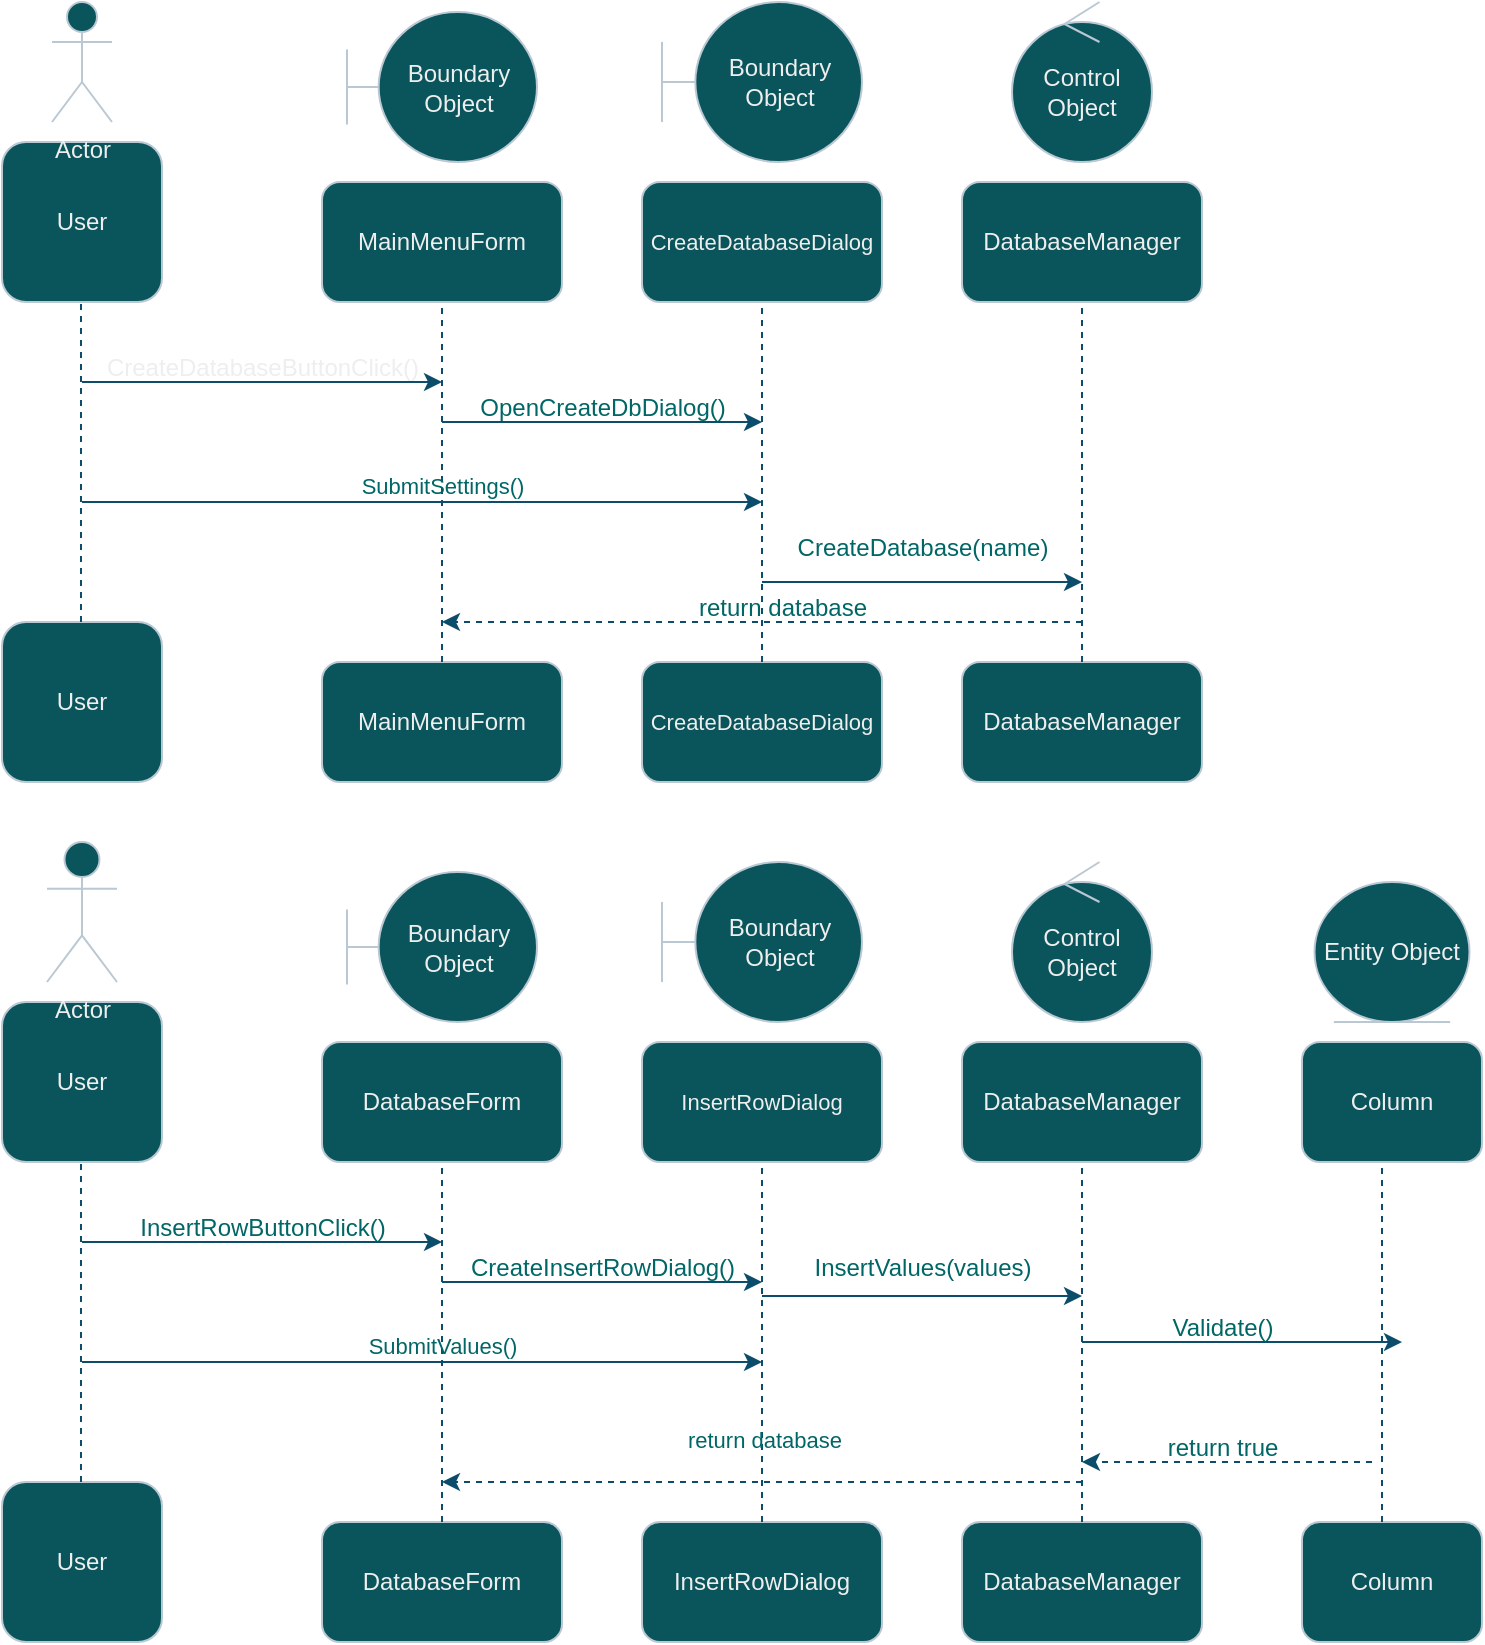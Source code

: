 <mxfile version="22.1.7" type="device">
  <diagram name="Сторінка-1" id="-kBWV_xa7_VIFWCBNMYT">
    <mxGraphModel dx="1362" dy="803" grid="1" gridSize="10" guides="1" tooltips="1" connect="1" arrows="1" fold="1" page="1" pageScale="1" pageWidth="827" pageHeight="1169" math="0" shadow="0">
      <root>
        <mxCell id="0" />
        <mxCell id="1" parent="0" />
        <mxCell id="9coYav3KC9tMrwDcC0KA-1" value="User" style="rounded=1;whiteSpace=wrap;html=1;container=0;labelBackgroundColor=none;fillColor=#09555B;strokeColor=#BAC8D3;fontColor=#EEEEEE;" parent="1" vertex="1">
          <mxGeometry x="40" y="320" width="80" height="80" as="geometry" />
        </mxCell>
        <mxCell id="9coYav3KC9tMrwDcC0KA-2" value="MainMenuForm" style="rounded=1;whiteSpace=wrap;html=1;container=0;labelBackgroundColor=none;fillColor=#09555B;strokeColor=#BAC8D3;fontColor=#EEEEEE;" parent="1" vertex="1">
          <mxGeometry x="200" y="340" width="120" height="60" as="geometry" />
        </mxCell>
        <mxCell id="9coYav3KC9tMrwDcC0KA-3" value="&lt;font style=&quot;font-size: 11px;&quot;&gt;CreateDatabaseDialog&lt;/font&gt;" style="rounded=1;whiteSpace=wrap;html=1;container=0;labelBackgroundColor=none;fillColor=#09555B;strokeColor=#BAC8D3;fontColor=#EEEEEE;" parent="1" vertex="1">
          <mxGeometry x="360" y="340" width="120" height="60" as="geometry" />
        </mxCell>
        <mxCell id="9coYav3KC9tMrwDcC0KA-4" value="DatabaseManager" style="rounded=1;whiteSpace=wrap;html=1;container=0;labelBackgroundColor=none;fillColor=#09555B;strokeColor=#BAC8D3;fontColor=#EEEEEE;" parent="1" vertex="1">
          <mxGeometry x="520" y="340" width="120" height="60" as="geometry" />
        </mxCell>
        <mxCell id="9coYav3KC9tMrwDcC0KA-5" value="DatabaseManager" style="rounded=1;whiteSpace=wrap;html=1;container=0;labelBackgroundColor=none;fillColor=#09555B;strokeColor=#BAC8D3;fontColor=#EEEEEE;" parent="1" vertex="1">
          <mxGeometry x="520" y="100" width="120" height="60" as="geometry" />
        </mxCell>
        <mxCell id="9coYav3KC9tMrwDcC0KA-6" value="&lt;font style=&quot;font-size: 11px;&quot;&gt;CreateDatabaseDialog&lt;/font&gt;" style="rounded=1;whiteSpace=wrap;html=1;container=0;labelBackgroundColor=none;fillColor=#09555B;strokeColor=#BAC8D3;fontColor=#EEEEEE;" parent="1" vertex="1">
          <mxGeometry x="360" y="100" width="120" height="60" as="geometry" />
        </mxCell>
        <mxCell id="9coYav3KC9tMrwDcC0KA-7" value="MainMenuForm" style="rounded=1;whiteSpace=wrap;html=1;container=0;labelBackgroundColor=none;fillColor=#09555B;strokeColor=#BAC8D3;fontColor=#EEEEEE;" parent="1" vertex="1">
          <mxGeometry x="200" y="100" width="120" height="60" as="geometry" />
        </mxCell>
        <mxCell id="9coYav3KC9tMrwDcC0KA-8" value="User" style="rounded=1;whiteSpace=wrap;html=1;container=0;labelBackgroundColor=none;fillColor=#09555B;strokeColor=#BAC8D3;fontColor=#EEEEEE;" parent="1" vertex="1">
          <mxGeometry x="40" y="80" width="80" height="80" as="geometry" />
        </mxCell>
        <mxCell id="9coYav3KC9tMrwDcC0KA-11" value="" style="endArrow=none;dashed=1;html=1;rounded=0;entryX=0.5;entryY=1;entryDx=0;entryDy=0;labelBackgroundColor=none;strokeColor=#0B4D6A;fontColor=default;" parent="1" edge="1">
          <mxGeometry width="50" height="50" relative="1" as="geometry">
            <mxPoint x="79.5" y="320" as="sourcePoint" />
            <mxPoint x="79.5" y="160" as="targetPoint" />
          </mxGeometry>
        </mxCell>
        <mxCell id="9coYav3KC9tMrwDcC0KA-13" value="" style="endArrow=none;dashed=1;html=1;rounded=0;entryX=0.5;entryY=1;entryDx=0;entryDy=0;labelBackgroundColor=none;strokeColor=#0B4D6A;fontColor=default;" parent="1" target="9coYav3KC9tMrwDcC0KA-6" edge="1">
          <mxGeometry width="50" height="50" relative="1" as="geometry">
            <mxPoint x="420" y="340" as="sourcePoint" />
            <mxPoint x="420" y="180" as="targetPoint" />
          </mxGeometry>
        </mxCell>
        <mxCell id="9coYav3KC9tMrwDcC0KA-14" value="" style="endArrow=none;dashed=1;html=1;rounded=0;entryX=0.5;entryY=1;entryDx=0;entryDy=0;exitX=0.5;exitY=0;exitDx=0;exitDy=0;labelBackgroundColor=none;strokeColor=#0B4D6A;fontColor=default;" parent="1" source="9coYav3KC9tMrwDcC0KA-4" target="9coYav3KC9tMrwDcC0KA-5" edge="1">
          <mxGeometry width="50" height="50" relative="1" as="geometry">
            <mxPoint x="430" y="350" as="sourcePoint" />
            <mxPoint x="430" y="190" as="targetPoint" />
            <Array as="points" />
          </mxGeometry>
        </mxCell>
        <mxCell id="9coYav3KC9tMrwDcC0KA-15" value="" style="endArrow=none;dashed=1;html=1;rounded=0;entryX=0.5;entryY=1;entryDx=0;entryDy=0;exitX=0.5;exitY=0;exitDx=0;exitDy=0;labelBackgroundColor=none;strokeColor=#0B4D6A;fontColor=default;" parent="1" source="9coYav3KC9tMrwDcC0KA-2" target="9coYav3KC9tMrwDcC0KA-7" edge="1">
          <mxGeometry width="50" height="50" relative="1" as="geometry">
            <mxPoint x="109.5" y="350" as="sourcePoint" />
            <mxPoint x="109.5" y="190" as="targetPoint" />
            <Array as="points" />
          </mxGeometry>
        </mxCell>
        <mxCell id="9coYav3KC9tMrwDcC0KA-30" value="SubmitSettings()" style="edgeLabel;html=1;align=center;verticalAlign=middle;resizable=0;points=[];container=0;labelBackgroundColor=none;fontColor=#006666;" parent="9coYav3KC9tMrwDcC0KA-15" vertex="1" connectable="0">
          <mxGeometry x="-0.022" relative="1" as="geometry">
            <mxPoint as="offset" />
          </mxGeometry>
        </mxCell>
        <mxCell id="9coYav3KC9tMrwDcC0KA-16" value="" style="endArrow=classic;html=1;rounded=0;labelBackgroundColor=none;strokeColor=#0B4D6A;fontColor=#006666;" parent="1" edge="1">
          <mxGeometry width="50" height="50" relative="1" as="geometry">
            <mxPoint x="80" y="200" as="sourcePoint" />
            <mxPoint x="260" y="200" as="targetPoint" />
            <Array as="points" />
          </mxGeometry>
        </mxCell>
        <mxCell id="9coYav3KC9tMrwDcC0KA-17" value="" style="endArrow=classic;html=1;rounded=0;labelBackgroundColor=none;strokeColor=#0B4D6A;fontColor=#006666;" parent="1" edge="1">
          <mxGeometry width="50" height="50" relative="1" as="geometry">
            <mxPoint x="420" y="300" as="sourcePoint" />
            <mxPoint x="580" y="300" as="targetPoint" />
            <Array as="points">
              <mxPoint x="520" y="300" />
            </Array>
          </mxGeometry>
        </mxCell>
        <mxCell id="9coYav3KC9tMrwDcC0KA-18" value="" style="endArrow=classic;html=1;rounded=0;labelBackgroundColor=none;strokeColor=#0B4D6A;fontColor=#006666;" parent="1" edge="1">
          <mxGeometry width="50" height="50" relative="1" as="geometry">
            <mxPoint x="80" y="260" as="sourcePoint" />
            <mxPoint x="420" y="260" as="targetPoint" />
          </mxGeometry>
        </mxCell>
        <mxCell id="9coYav3KC9tMrwDcC0KA-19" value="" style="endArrow=classic;html=1;rounded=0;labelBackgroundColor=none;strokeColor=#0B4D6A;fontColor=#006666;" parent="1" edge="1">
          <mxGeometry width="50" height="50" relative="1" as="geometry">
            <mxPoint x="260" y="220" as="sourcePoint" />
            <mxPoint x="420" y="220" as="targetPoint" />
            <Array as="points" />
          </mxGeometry>
        </mxCell>
        <mxCell id="9coYav3KC9tMrwDcC0KA-21" value="" style="endArrow=classic;html=1;rounded=0;dashed=1;labelBackgroundColor=none;strokeColor=#0B4D6A;fontColor=default;" parent="1" edge="1">
          <mxGeometry width="50" height="50" relative="1" as="geometry">
            <mxPoint x="580" y="320" as="sourcePoint" />
            <mxPoint x="260" y="320" as="targetPoint" />
          </mxGeometry>
        </mxCell>
        <mxCell id="9coYav3KC9tMrwDcC0KA-23" value="Actor" style="shape=umlActor;verticalLabelPosition=bottom;verticalAlign=top;html=1;container=0;labelBackgroundColor=none;fillColor=#09555B;strokeColor=#BAC8D3;fontColor=#EEEEEE;" parent="1" vertex="1">
          <mxGeometry x="65" y="10" width="30" height="60" as="geometry" />
        </mxCell>
        <mxCell id="9coYav3KC9tMrwDcC0KA-24" value="Boundary Object" style="shape=umlBoundary;whiteSpace=wrap;html=1;container=0;labelBackgroundColor=none;fillColor=#09555B;strokeColor=#BAC8D3;fontColor=#EEEEEE;" parent="1" vertex="1">
          <mxGeometry x="370" y="10" width="100" height="80" as="geometry" />
        </mxCell>
        <mxCell id="9coYav3KC9tMrwDcC0KA-25" value="Boundary Object" style="shape=umlBoundary;whiteSpace=wrap;html=1;container=0;labelBackgroundColor=none;fillColor=#09555B;strokeColor=#BAC8D3;fontColor=#EEEEEE;" parent="1" vertex="1">
          <mxGeometry x="212.5" y="15" width="95" height="75" as="geometry" />
        </mxCell>
        <mxCell id="9coYav3KC9tMrwDcC0KA-26" value="Control Object" style="ellipse;shape=umlControl;whiteSpace=wrap;html=1;container=0;labelBackgroundColor=none;fillColor=#09555B;strokeColor=#BAC8D3;fontColor=#EEEEEE;" parent="1" vertex="1">
          <mxGeometry x="545" y="10" width="70" height="80" as="geometry" />
        </mxCell>
        <mxCell id="9coYav3KC9tMrwDcC0KA-27" value="&lt;font color=&quot;#006666&quot;&gt;return database&lt;/font&gt;" style="text;html=1;align=center;verticalAlign=middle;resizable=0;points=[];autosize=1;strokeColor=none;fillColor=none;container=0;labelBackgroundColor=none;fontColor=#EEEEEE;" parent="1" vertex="1">
          <mxGeometry x="375" y="298" width="110" height="30" as="geometry" />
        </mxCell>
        <mxCell id="9coYav3KC9tMrwDcC0KA-28" value="CreateDatabase(name)" style="text;html=1;align=center;verticalAlign=middle;resizable=0;points=[];autosize=1;strokeColor=none;fillColor=none;container=0;labelBackgroundColor=none;fontColor=#006666;" parent="1" vertex="1">
          <mxGeometry x="425" y="268" width="150" height="30" as="geometry" />
        </mxCell>
        <mxCell id="9coYav3KC9tMrwDcC0KA-31" value="OpenCreateDbDialog()" style="text;html=1;align=center;verticalAlign=middle;resizable=0;points=[];autosize=1;strokeColor=none;fillColor=none;container=0;labelBackgroundColor=none;fontColor=#006666;" parent="1" vertex="1">
          <mxGeometry x="265" y="198" width="150" height="30" as="geometry" />
        </mxCell>
        <mxCell id="9coYav3KC9tMrwDcC0KA-32" value="CreateDatabaseButtonClick()" style="text;html=1;align=center;verticalAlign=middle;resizable=0;points=[];autosize=1;strokeColor=none;fillColor=none;container=0;labelBackgroundColor=none;fontColor=#EEEEEE;" parent="1" vertex="1">
          <mxGeometry x="80" y="178" width="180" height="30" as="geometry" />
        </mxCell>
        <mxCell id="9coYav3KC9tMrwDcC0KA-202" value="User" style="rounded=1;whiteSpace=wrap;html=1;labelBackgroundColor=none;fillColor=#09555B;strokeColor=#BAC8D3;fontColor=#EEEEEE;" parent="1" vertex="1">
          <mxGeometry x="40" y="750" width="80" height="80" as="geometry" />
        </mxCell>
        <mxCell id="9coYav3KC9tMrwDcC0KA-203" value="DatabaseForm" style="rounded=1;whiteSpace=wrap;html=1;labelBackgroundColor=none;fillColor=#09555B;strokeColor=#BAC8D3;fontColor=#EEEEEE;" parent="1" vertex="1">
          <mxGeometry x="200" y="770" width="120" height="60" as="geometry" />
        </mxCell>
        <mxCell id="9coYav3KC9tMrwDcC0KA-204" value="InsertRowDialog" style="rounded=1;whiteSpace=wrap;html=1;labelBackgroundColor=none;fillColor=#09555B;strokeColor=#BAC8D3;fontColor=#EEEEEE;" parent="1" vertex="1">
          <mxGeometry x="360" y="770" width="120" height="60" as="geometry" />
        </mxCell>
        <mxCell id="9coYav3KC9tMrwDcC0KA-205" value="DatabaseManager" style="rounded=1;whiteSpace=wrap;html=1;labelBackgroundColor=none;fillColor=#09555B;strokeColor=#BAC8D3;fontColor=#EEEEEE;" parent="1" vertex="1">
          <mxGeometry x="520" y="770" width="120" height="60" as="geometry" />
        </mxCell>
        <mxCell id="9coYav3KC9tMrwDcC0KA-206" value="DatabaseManager" style="rounded=1;whiteSpace=wrap;html=1;labelBackgroundColor=none;fillColor=#09555B;strokeColor=#BAC8D3;fontColor=#EEEEEE;" parent="1" vertex="1">
          <mxGeometry x="520" y="530" width="120" height="60" as="geometry" />
        </mxCell>
        <mxCell id="9coYav3KC9tMrwDcC0KA-207" value="&lt;span style=&quot;font-size: 11px;&quot;&gt;InsertRowDialog&lt;/span&gt;" style="rounded=1;whiteSpace=wrap;html=1;labelBackgroundColor=none;fillColor=#09555B;strokeColor=#BAC8D3;fontColor=#EEEEEE;" parent="1" vertex="1">
          <mxGeometry x="360" y="530" width="120" height="60" as="geometry" />
        </mxCell>
        <mxCell id="9coYav3KC9tMrwDcC0KA-208" value="DatabaseForm" style="rounded=1;whiteSpace=wrap;html=1;labelBackgroundColor=none;fillColor=#09555B;strokeColor=#BAC8D3;fontColor=#EEEEEE;" parent="1" vertex="1">
          <mxGeometry x="200" y="530" width="120" height="60" as="geometry" />
        </mxCell>
        <mxCell id="9coYav3KC9tMrwDcC0KA-209" value="User" style="rounded=1;whiteSpace=wrap;html=1;labelBackgroundColor=none;fillColor=#09555B;strokeColor=#BAC8D3;fontColor=#EEEEEE;" parent="1" vertex="1">
          <mxGeometry x="40" y="510" width="80" height="80" as="geometry" />
        </mxCell>
        <mxCell id="9coYav3KC9tMrwDcC0KA-210" value="" style="endArrow=none;dashed=1;html=1;rounded=0;entryX=0.5;entryY=1;entryDx=0;entryDy=0;labelBackgroundColor=none;strokeColor=#0B4D6A;fontColor=default;" parent="1" edge="1">
          <mxGeometry width="50" height="50" relative="1" as="geometry">
            <mxPoint x="79.5" y="750" as="sourcePoint" />
            <mxPoint x="79.5" y="590" as="targetPoint" />
          </mxGeometry>
        </mxCell>
        <mxCell id="9coYav3KC9tMrwDcC0KA-211" value="" style="endArrow=none;dashed=1;html=1;rounded=0;entryX=0.5;entryY=1;entryDx=0;entryDy=0;labelBackgroundColor=none;strokeColor=#0B4D6A;fontColor=default;" parent="1" target="9coYav3KC9tMrwDcC0KA-207" edge="1">
          <mxGeometry width="50" height="50" relative="1" as="geometry">
            <mxPoint x="420" y="770" as="sourcePoint" />
            <mxPoint x="420" y="610" as="targetPoint" />
          </mxGeometry>
        </mxCell>
        <mxCell id="9coYav3KC9tMrwDcC0KA-242" value="return database" style="edgeLabel;html=1;align=center;verticalAlign=middle;resizable=0;points=[];labelBackgroundColor=none;fontColor=#006666;" parent="9coYav3KC9tMrwDcC0KA-211" vertex="1" connectable="0">
          <mxGeometry x="-0.544" y="-1" relative="1" as="geometry">
            <mxPoint as="offset" />
          </mxGeometry>
        </mxCell>
        <mxCell id="9coYav3KC9tMrwDcC0KA-212" value="" style="endArrow=none;dashed=1;html=1;rounded=0;entryX=0.5;entryY=1;entryDx=0;entryDy=0;exitX=0.5;exitY=0;exitDx=0;exitDy=0;labelBackgroundColor=none;strokeColor=#0B4D6A;fontColor=default;" parent="1" source="9coYav3KC9tMrwDcC0KA-205" target="9coYav3KC9tMrwDcC0KA-206" edge="1">
          <mxGeometry width="50" height="50" relative="1" as="geometry">
            <mxPoint x="430" y="780" as="sourcePoint" />
            <mxPoint x="430" y="620" as="targetPoint" />
            <Array as="points" />
          </mxGeometry>
        </mxCell>
        <mxCell id="9coYav3KC9tMrwDcC0KA-213" value="" style="endArrow=none;dashed=1;html=1;rounded=0;entryX=0.5;entryY=1;entryDx=0;entryDy=0;exitX=0.5;exitY=0;exitDx=0;exitDy=0;labelBackgroundColor=none;strokeColor=#0B4D6A;fontColor=default;" parent="1" source="9coYav3KC9tMrwDcC0KA-203" target="9coYav3KC9tMrwDcC0KA-208" edge="1">
          <mxGeometry width="50" height="50" relative="1" as="geometry">
            <mxPoint x="109.5" y="780" as="sourcePoint" />
            <mxPoint x="109.5" y="620" as="targetPoint" />
            <Array as="points" />
          </mxGeometry>
        </mxCell>
        <mxCell id="9coYav3KC9tMrwDcC0KA-214" value="SubmitValues()" style="edgeLabel;html=1;align=center;verticalAlign=middle;resizable=0;points=[];labelBackgroundColor=none;fontColor=#006666;" parent="9coYav3KC9tMrwDcC0KA-213" vertex="1" connectable="0">
          <mxGeometry x="-0.022" relative="1" as="geometry">
            <mxPoint as="offset" />
          </mxGeometry>
        </mxCell>
        <mxCell id="9coYav3KC9tMrwDcC0KA-215" value="" style="endArrow=classic;html=1;rounded=0;labelBackgroundColor=none;strokeColor=#0B4D6A;fontColor=#006666;" parent="1" edge="1">
          <mxGeometry width="50" height="50" relative="1" as="geometry">
            <mxPoint x="80" y="630" as="sourcePoint" />
            <mxPoint x="260" y="630" as="targetPoint" />
            <Array as="points" />
          </mxGeometry>
        </mxCell>
        <mxCell id="9coYav3KC9tMrwDcC0KA-216" value="" style="endArrow=classic;html=1;rounded=0;labelBackgroundColor=none;strokeColor=#0B4D6A;fontColor=#006666;" parent="1" edge="1">
          <mxGeometry width="50" height="50" relative="1" as="geometry">
            <mxPoint x="420" y="657" as="sourcePoint" />
            <mxPoint x="580" y="657" as="targetPoint" />
            <Array as="points">
              <mxPoint x="520" y="657" />
            </Array>
          </mxGeometry>
        </mxCell>
        <mxCell id="9coYav3KC9tMrwDcC0KA-217" value="" style="endArrow=classic;html=1;rounded=0;labelBackgroundColor=none;strokeColor=#0B4D6A;fontColor=#006666;" parent="1" edge="1">
          <mxGeometry width="50" height="50" relative="1" as="geometry">
            <mxPoint x="80" y="690" as="sourcePoint" />
            <mxPoint x="420" y="690" as="targetPoint" />
          </mxGeometry>
        </mxCell>
        <mxCell id="9coYav3KC9tMrwDcC0KA-218" value="" style="endArrow=classic;html=1;rounded=0;labelBackgroundColor=none;strokeColor=#0B4D6A;fontColor=#006666;" parent="1" edge="1">
          <mxGeometry width="50" height="50" relative="1" as="geometry">
            <mxPoint x="260" y="650" as="sourcePoint" />
            <mxPoint x="420" y="650" as="targetPoint" />
            <Array as="points" />
          </mxGeometry>
        </mxCell>
        <mxCell id="9coYav3KC9tMrwDcC0KA-219" value="" style="endArrow=classic;html=1;rounded=0;dashed=1;labelBackgroundColor=none;strokeColor=#0B4D6A;fontColor=default;" parent="1" edge="1">
          <mxGeometry width="50" height="50" relative="1" as="geometry">
            <mxPoint x="580" y="750" as="sourcePoint" />
            <mxPoint x="260" y="750" as="targetPoint" />
          </mxGeometry>
        </mxCell>
        <mxCell id="9coYav3KC9tMrwDcC0KA-221" value="Actor" style="shape=umlActor;verticalLabelPosition=bottom;verticalAlign=top;html=1;labelBackgroundColor=none;fillColor=#09555B;strokeColor=#BAC8D3;fontColor=#EEEEEE;" parent="1" vertex="1">
          <mxGeometry x="62.5" y="430" width="35" height="70" as="geometry" />
        </mxCell>
        <mxCell id="9coYav3KC9tMrwDcC0KA-222" value="Boundary Object" style="shape=umlBoundary;whiteSpace=wrap;html=1;labelBackgroundColor=none;fillColor=#09555B;strokeColor=#BAC8D3;fontColor=#EEEEEE;" parent="1" vertex="1">
          <mxGeometry x="370" y="440" width="100" height="80" as="geometry" />
        </mxCell>
        <mxCell id="9coYav3KC9tMrwDcC0KA-223" value="Boundary Object" style="shape=umlBoundary;whiteSpace=wrap;html=1;labelBackgroundColor=none;fillColor=#09555B;strokeColor=#BAC8D3;fontColor=#EEEEEE;" parent="1" vertex="1">
          <mxGeometry x="212.5" y="445" width="95" height="75" as="geometry" />
        </mxCell>
        <mxCell id="9coYav3KC9tMrwDcC0KA-224" value="Control Object" style="ellipse;shape=umlControl;whiteSpace=wrap;html=1;labelBackgroundColor=none;fillColor=#09555B;strokeColor=#BAC8D3;fontColor=#EEEEEE;" parent="1" vertex="1">
          <mxGeometry x="545" y="440" width="70" height="80" as="geometry" />
        </mxCell>
        <mxCell id="9coYav3KC9tMrwDcC0KA-226" value="InsertValues(values)" style="text;html=1;align=center;verticalAlign=middle;resizable=0;points=[];autosize=1;strokeColor=none;fillColor=none;labelBackgroundColor=none;fontColor=#006666;" parent="1" vertex="1">
          <mxGeometry x="435" y="628" width="130" height="30" as="geometry" />
        </mxCell>
        <mxCell id="9coYav3KC9tMrwDcC0KA-227" value="CreateInsertRowDialog()" style="text;html=1;align=center;verticalAlign=middle;resizable=0;points=[];autosize=1;strokeColor=none;fillColor=none;labelBackgroundColor=none;fontColor=#006666;" parent="1" vertex="1">
          <mxGeometry x="260" y="628" width="160" height="30" as="geometry" />
        </mxCell>
        <mxCell id="9coYav3KC9tMrwDcC0KA-228" value="InsertRowButtonClick()" style="text;html=1;align=center;verticalAlign=middle;resizable=0;points=[];autosize=1;strokeColor=none;fillColor=none;labelBackgroundColor=none;fontColor=#006666;" parent="1" vertex="1">
          <mxGeometry x="95" y="608" width="150" height="30" as="geometry" />
        </mxCell>
        <mxCell id="9coYav3KC9tMrwDcC0KA-229" value="Column" style="rounded=1;whiteSpace=wrap;html=1;labelBackgroundColor=none;fillColor=#09555B;strokeColor=#BAC8D3;fontColor=#EEEEEE;" parent="1" vertex="1">
          <mxGeometry x="690" y="530" width="90" height="60" as="geometry" />
        </mxCell>
        <mxCell id="9coYav3KC9tMrwDcC0KA-231" value="Column" style="rounded=1;whiteSpace=wrap;html=1;labelBackgroundColor=none;fillColor=#09555B;strokeColor=#BAC8D3;fontColor=#EEEEEE;" parent="1" vertex="1">
          <mxGeometry x="690" y="770" width="90" height="60" as="geometry" />
        </mxCell>
        <mxCell id="9coYav3KC9tMrwDcC0KA-237" value="Entity Object" style="ellipse;shape=umlEntity;whiteSpace=wrap;html=1;labelBackgroundColor=none;fillColor=#09555B;strokeColor=#BAC8D3;fontColor=#EEEEEE;" parent="1" vertex="1">
          <mxGeometry x="696.25" y="450" width="77.5" height="70" as="geometry" />
        </mxCell>
        <mxCell id="9coYav3KC9tMrwDcC0KA-238" value="" style="endArrow=none;dashed=1;html=1;rounded=0;entryX=0.5;entryY=1;entryDx=0;entryDy=0;exitX=0.5;exitY=0;exitDx=0;exitDy=0;labelBackgroundColor=none;strokeColor=#0B4D6A;fontColor=default;" parent="1" edge="1">
          <mxGeometry width="50" height="50" relative="1" as="geometry">
            <mxPoint x="730" y="770" as="sourcePoint" />
            <mxPoint x="730" y="590" as="targetPoint" />
            <Array as="points" />
          </mxGeometry>
        </mxCell>
        <mxCell id="9coYav3KC9tMrwDcC0KA-239" value="" style="endArrow=classic;html=1;rounded=0;dashed=1;labelBackgroundColor=none;strokeColor=#0B4D6A;fontColor=#006666;" parent="1" edge="1">
          <mxGeometry width="50" height="50" relative="1" as="geometry">
            <mxPoint x="725" y="740" as="sourcePoint" />
            <mxPoint x="580" y="740" as="targetPoint" />
          </mxGeometry>
        </mxCell>
        <mxCell id="9coYav3KC9tMrwDcC0KA-241" value="" style="endArrow=classic;html=1;rounded=0;labelBackgroundColor=none;strokeColor=#0B4D6A;fontColor=#006666;" parent="1" edge="1">
          <mxGeometry width="50" height="50" relative="1" as="geometry">
            <mxPoint x="580" y="680" as="sourcePoint" />
            <mxPoint x="740" y="680" as="targetPoint" />
            <Array as="points">
              <mxPoint x="680" y="680" />
            </Array>
          </mxGeometry>
        </mxCell>
        <mxCell id="9coYav3KC9tMrwDcC0KA-243" value="Validate()" style="text;html=1;align=center;verticalAlign=middle;resizable=0;points=[];autosize=1;strokeColor=none;fillColor=none;labelBackgroundColor=none;fontColor=#006666;" parent="1" vertex="1">
          <mxGeometry x="615" y="658" width="70" height="30" as="geometry" />
        </mxCell>
        <mxCell id="9coYav3KC9tMrwDcC0KA-244" value="&lt;font color=&quot;#006666&quot;&gt;return true&lt;/font&gt;" style="text;html=1;align=center;verticalAlign=middle;resizable=0;points=[];autosize=1;strokeColor=none;fillColor=none;labelBackgroundColor=none;fontColor=#EEEEEE;" parent="1" vertex="1">
          <mxGeometry x="610" y="718" width="80" height="30" as="geometry" />
        </mxCell>
      </root>
    </mxGraphModel>
  </diagram>
</mxfile>
